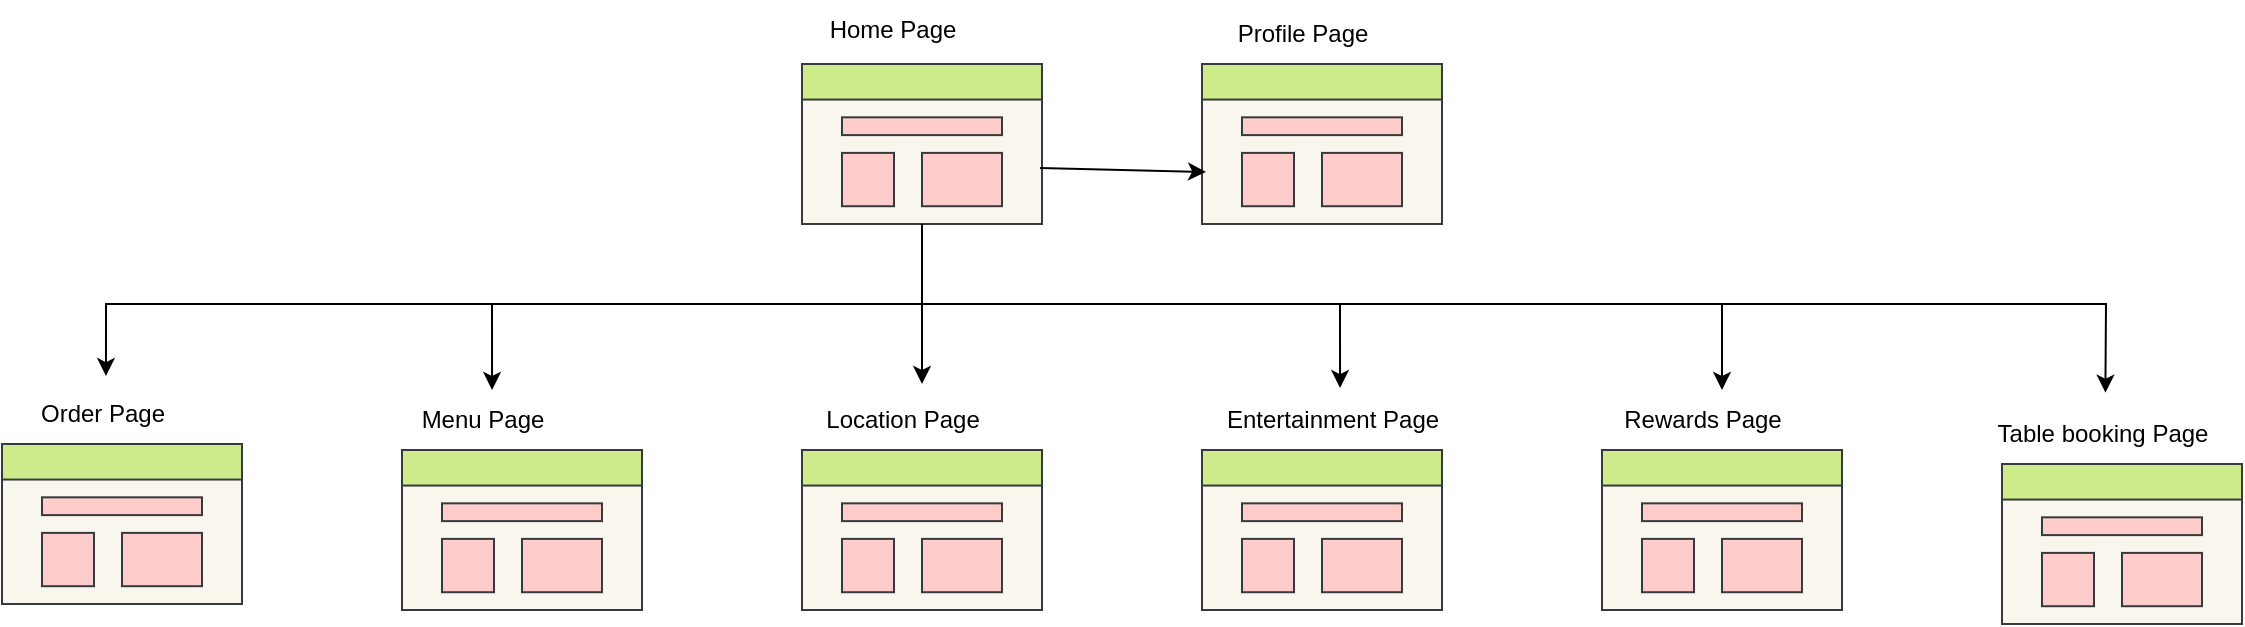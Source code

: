 <mxfile version="22.1.21" type="device">
  <diagram name="Page-1" id="hm3uyPrd8fNTFut98EQX">
    <mxGraphModel dx="2099" dy="797" grid="1" gridSize="10" guides="1" tooltips="1" connect="1" arrows="1" fold="1" page="1" pageScale="1" pageWidth="827" pageHeight="1169" math="0" shadow="0">
      <root>
        <mxCell id="0" />
        <mxCell id="1" parent="0" />
        <mxCell id="5V7c0qD0Mub0ROwJQTRY-9" value="" style="group" vertex="1" connectable="0" parent="1">
          <mxGeometry x="320" y="120" width="120" height="80" as="geometry" />
        </mxCell>
        <mxCell id="5V7c0qD0Mub0ROwJQTRY-2" value="" style="rounded=0;whiteSpace=wrap;html=1;fillColor=#f9f7ed;strokeColor=#36393d;" vertex="1" parent="5V7c0qD0Mub0ROwJQTRY-9">
          <mxGeometry width="120" height="80" as="geometry" />
        </mxCell>
        <mxCell id="5V7c0qD0Mub0ROwJQTRY-3" value="" style="rounded=0;whiteSpace=wrap;html=1;fillColor=#cdeb8b;strokeColor=#36393d;" vertex="1" parent="5V7c0qD0Mub0ROwJQTRY-9">
          <mxGeometry width="120" height="17.778" as="geometry" />
        </mxCell>
        <mxCell id="5V7c0qD0Mub0ROwJQTRY-4" value="" style="rounded=0;whiteSpace=wrap;html=1;fillColor=#ffcccc;strokeColor=#36393d;" vertex="1" parent="5V7c0qD0Mub0ROwJQTRY-9">
          <mxGeometry x="20" y="26.667" width="80" height="8.889" as="geometry" />
        </mxCell>
        <mxCell id="5V7c0qD0Mub0ROwJQTRY-5" value="" style="rounded=0;whiteSpace=wrap;html=1;fillColor=#ffcccc;strokeColor=#36393d;" vertex="1" parent="5V7c0qD0Mub0ROwJQTRY-9">
          <mxGeometry x="20" y="44.444" width="26" height="26.667" as="geometry" />
        </mxCell>
        <mxCell id="5V7c0qD0Mub0ROwJQTRY-8" value="" style="rounded=0;whiteSpace=wrap;html=1;fillColor=#ffcccc;strokeColor=#36393d;" vertex="1" parent="5V7c0qD0Mub0ROwJQTRY-9">
          <mxGeometry x="60" y="44.444" width="40" height="26.667" as="geometry" />
        </mxCell>
        <mxCell id="5V7c0qD0Mub0ROwJQTRY-16" value="" style="group" vertex="1" connectable="0" parent="1">
          <mxGeometry x="120" y="313" width="120" height="80" as="geometry" />
        </mxCell>
        <mxCell id="5V7c0qD0Mub0ROwJQTRY-17" value="" style="rounded=0;whiteSpace=wrap;html=1;fillColor=#f9f7ed;strokeColor=#36393d;" vertex="1" parent="5V7c0qD0Mub0ROwJQTRY-16">
          <mxGeometry width="120" height="80" as="geometry" />
        </mxCell>
        <mxCell id="5V7c0qD0Mub0ROwJQTRY-18" value="" style="rounded=0;whiteSpace=wrap;html=1;fillColor=#cdeb8b;strokeColor=#36393d;" vertex="1" parent="5V7c0qD0Mub0ROwJQTRY-16">
          <mxGeometry width="120" height="17.778" as="geometry" />
        </mxCell>
        <mxCell id="5V7c0qD0Mub0ROwJQTRY-19" value="" style="rounded=0;whiteSpace=wrap;html=1;fillColor=#ffcccc;strokeColor=#36393d;" vertex="1" parent="5V7c0qD0Mub0ROwJQTRY-16">
          <mxGeometry x="20" y="26.667" width="80" height="8.889" as="geometry" />
        </mxCell>
        <mxCell id="5V7c0qD0Mub0ROwJQTRY-20" value="" style="rounded=0;whiteSpace=wrap;html=1;fillColor=#ffcccc;strokeColor=#36393d;" vertex="1" parent="5V7c0qD0Mub0ROwJQTRY-16">
          <mxGeometry x="20" y="44.444" width="26" height="26.667" as="geometry" />
        </mxCell>
        <mxCell id="5V7c0qD0Mub0ROwJQTRY-21" value="" style="rounded=0;whiteSpace=wrap;html=1;fillColor=#ffcccc;strokeColor=#36393d;" vertex="1" parent="5V7c0qD0Mub0ROwJQTRY-16">
          <mxGeometry x="60" y="44.444" width="40" height="26.667" as="geometry" />
        </mxCell>
        <mxCell id="5V7c0qD0Mub0ROwJQTRY-22" value="Home Page" style="text;html=1;align=center;verticalAlign=middle;resizable=0;points=[];autosize=1;strokeColor=none;fillColor=none;" vertex="1" parent="1">
          <mxGeometry x="320" y="88" width="90" height="30" as="geometry" />
        </mxCell>
        <mxCell id="5V7c0qD0Mub0ROwJQTRY-23" value="Menu Page" style="text;html=1;align=center;verticalAlign=middle;resizable=0;points=[];autosize=1;strokeColor=none;fillColor=none;" vertex="1" parent="1">
          <mxGeometry x="120" y="283" width="80" height="30" as="geometry" />
        </mxCell>
        <mxCell id="5V7c0qD0Mub0ROwJQTRY-24" value="" style="group" vertex="1" connectable="0" parent="1">
          <mxGeometry x="320" y="313" width="120" height="80" as="geometry" />
        </mxCell>
        <mxCell id="5V7c0qD0Mub0ROwJQTRY-25" value="" style="rounded=0;whiteSpace=wrap;html=1;fillColor=#f9f7ed;strokeColor=#36393d;" vertex="1" parent="5V7c0qD0Mub0ROwJQTRY-24">
          <mxGeometry width="120" height="80" as="geometry" />
        </mxCell>
        <mxCell id="5V7c0qD0Mub0ROwJQTRY-26" value="" style="rounded=0;whiteSpace=wrap;html=1;fillColor=#cdeb8b;strokeColor=#36393d;" vertex="1" parent="5V7c0qD0Mub0ROwJQTRY-24">
          <mxGeometry width="120" height="17.778" as="geometry" />
        </mxCell>
        <mxCell id="5V7c0qD0Mub0ROwJQTRY-27" value="" style="rounded=0;whiteSpace=wrap;html=1;fillColor=#ffcccc;strokeColor=#36393d;" vertex="1" parent="5V7c0qD0Mub0ROwJQTRY-24">
          <mxGeometry x="20" y="26.667" width="80" height="8.889" as="geometry" />
        </mxCell>
        <mxCell id="5V7c0qD0Mub0ROwJQTRY-28" value="" style="rounded=0;whiteSpace=wrap;html=1;fillColor=#ffcccc;strokeColor=#36393d;" vertex="1" parent="5V7c0qD0Mub0ROwJQTRY-24">
          <mxGeometry x="20" y="44.444" width="26" height="26.667" as="geometry" />
        </mxCell>
        <mxCell id="5V7c0qD0Mub0ROwJQTRY-29" value="" style="rounded=0;whiteSpace=wrap;html=1;fillColor=#ffcccc;strokeColor=#36393d;" vertex="1" parent="5V7c0qD0Mub0ROwJQTRY-24">
          <mxGeometry x="60" y="44.444" width="40" height="26.667" as="geometry" />
        </mxCell>
        <mxCell id="5V7c0qD0Mub0ROwJQTRY-30" value="Location Page" style="text;html=1;align=center;verticalAlign=middle;resizable=0;points=[];autosize=1;strokeColor=none;fillColor=none;" vertex="1" parent="1">
          <mxGeometry x="320" y="283" width="100" height="30" as="geometry" />
        </mxCell>
        <mxCell id="5V7c0qD0Mub0ROwJQTRY-31" value="" style="group" vertex="1" connectable="0" parent="1">
          <mxGeometry x="520" y="120" width="120" height="80" as="geometry" />
        </mxCell>
        <mxCell id="5V7c0qD0Mub0ROwJQTRY-32" value="" style="rounded=0;whiteSpace=wrap;html=1;fillColor=#f9f7ed;strokeColor=#36393d;" vertex="1" parent="5V7c0qD0Mub0ROwJQTRY-31">
          <mxGeometry width="120" height="80" as="geometry" />
        </mxCell>
        <mxCell id="5V7c0qD0Mub0ROwJQTRY-33" value="" style="rounded=0;whiteSpace=wrap;html=1;fillColor=#cdeb8b;strokeColor=#36393d;" vertex="1" parent="5V7c0qD0Mub0ROwJQTRY-31">
          <mxGeometry width="120" height="17.778" as="geometry" />
        </mxCell>
        <mxCell id="5V7c0qD0Mub0ROwJQTRY-34" value="" style="rounded=0;whiteSpace=wrap;html=1;fillColor=#ffcccc;strokeColor=#36393d;" vertex="1" parent="5V7c0qD0Mub0ROwJQTRY-31">
          <mxGeometry x="20" y="26.667" width="80" height="8.889" as="geometry" />
        </mxCell>
        <mxCell id="5V7c0qD0Mub0ROwJQTRY-35" value="" style="rounded=0;whiteSpace=wrap;html=1;fillColor=#ffcccc;strokeColor=#36393d;" vertex="1" parent="5V7c0qD0Mub0ROwJQTRY-31">
          <mxGeometry x="20" y="44.444" width="26" height="26.667" as="geometry" />
        </mxCell>
        <mxCell id="5V7c0qD0Mub0ROwJQTRY-36" value="" style="rounded=0;whiteSpace=wrap;html=1;fillColor=#ffcccc;strokeColor=#36393d;" vertex="1" parent="5V7c0qD0Mub0ROwJQTRY-31">
          <mxGeometry x="60" y="44.444" width="40" height="26.667" as="geometry" />
        </mxCell>
        <mxCell id="5V7c0qD0Mub0ROwJQTRY-37" value="Profile Page" style="text;html=1;align=center;verticalAlign=middle;resizable=0;points=[];autosize=1;strokeColor=none;fillColor=none;" vertex="1" parent="1">
          <mxGeometry x="525" y="90" width="90" height="30" as="geometry" />
        </mxCell>
        <mxCell id="5V7c0qD0Mub0ROwJQTRY-38" value="" style="group" vertex="1" connectable="0" parent="1">
          <mxGeometry x="520" y="313" width="120" height="80" as="geometry" />
        </mxCell>
        <mxCell id="5V7c0qD0Mub0ROwJQTRY-39" value="" style="rounded=0;whiteSpace=wrap;html=1;fillColor=#f9f7ed;strokeColor=#36393d;" vertex="1" parent="5V7c0qD0Mub0ROwJQTRY-38">
          <mxGeometry width="120" height="80" as="geometry" />
        </mxCell>
        <mxCell id="5V7c0qD0Mub0ROwJQTRY-40" value="" style="rounded=0;whiteSpace=wrap;html=1;fillColor=#cdeb8b;strokeColor=#36393d;" vertex="1" parent="5V7c0qD0Mub0ROwJQTRY-38">
          <mxGeometry width="120" height="17.778" as="geometry" />
        </mxCell>
        <mxCell id="5V7c0qD0Mub0ROwJQTRY-41" value="" style="rounded=0;whiteSpace=wrap;html=1;fillColor=#ffcccc;strokeColor=#36393d;" vertex="1" parent="5V7c0qD0Mub0ROwJQTRY-38">
          <mxGeometry x="20" y="26.667" width="80" height="8.889" as="geometry" />
        </mxCell>
        <mxCell id="5V7c0qD0Mub0ROwJQTRY-42" value="" style="rounded=0;whiteSpace=wrap;html=1;fillColor=#ffcccc;strokeColor=#36393d;" vertex="1" parent="5V7c0qD0Mub0ROwJQTRY-38">
          <mxGeometry x="20" y="44.444" width="26" height="26.667" as="geometry" />
        </mxCell>
        <mxCell id="5V7c0qD0Mub0ROwJQTRY-43" value="" style="rounded=0;whiteSpace=wrap;html=1;fillColor=#ffcccc;strokeColor=#36393d;" vertex="1" parent="5V7c0qD0Mub0ROwJQTRY-38">
          <mxGeometry x="60" y="44.444" width="40" height="26.667" as="geometry" />
        </mxCell>
        <mxCell id="5V7c0qD0Mub0ROwJQTRY-44" value="Entertainment Page" style="text;html=1;align=center;verticalAlign=middle;resizable=0;points=[];autosize=1;strokeColor=none;fillColor=none;" vertex="1" parent="1">
          <mxGeometry x="520" y="283" width="130" height="30" as="geometry" />
        </mxCell>
        <mxCell id="5V7c0qD0Mub0ROwJQTRY-45" value="" style="group" vertex="1" connectable="0" parent="1">
          <mxGeometry x="720" y="313" width="120" height="80" as="geometry" />
        </mxCell>
        <mxCell id="5V7c0qD0Mub0ROwJQTRY-46" value="" style="rounded=0;whiteSpace=wrap;html=1;fillColor=#f9f7ed;strokeColor=#36393d;" vertex="1" parent="5V7c0qD0Mub0ROwJQTRY-45">
          <mxGeometry width="120" height="80" as="geometry" />
        </mxCell>
        <mxCell id="5V7c0qD0Mub0ROwJQTRY-47" value="" style="rounded=0;whiteSpace=wrap;html=1;fillColor=#cdeb8b;strokeColor=#36393d;" vertex="1" parent="5V7c0qD0Mub0ROwJQTRY-45">
          <mxGeometry width="120" height="17.778" as="geometry" />
        </mxCell>
        <mxCell id="5V7c0qD0Mub0ROwJQTRY-48" value="" style="rounded=0;whiteSpace=wrap;html=1;fillColor=#ffcccc;strokeColor=#36393d;" vertex="1" parent="5V7c0qD0Mub0ROwJQTRY-45">
          <mxGeometry x="20" y="26.667" width="80" height="8.889" as="geometry" />
        </mxCell>
        <mxCell id="5V7c0qD0Mub0ROwJQTRY-49" value="" style="rounded=0;whiteSpace=wrap;html=1;fillColor=#ffcccc;strokeColor=#36393d;" vertex="1" parent="5V7c0qD0Mub0ROwJQTRY-45">
          <mxGeometry x="20" y="44.444" width="26" height="26.667" as="geometry" />
        </mxCell>
        <mxCell id="5V7c0qD0Mub0ROwJQTRY-50" value="" style="rounded=0;whiteSpace=wrap;html=1;fillColor=#ffcccc;strokeColor=#36393d;" vertex="1" parent="5V7c0qD0Mub0ROwJQTRY-45">
          <mxGeometry x="60" y="44.444" width="40" height="26.667" as="geometry" />
        </mxCell>
        <mxCell id="5V7c0qD0Mub0ROwJQTRY-51" value="Rewards Page" style="text;html=1;align=center;verticalAlign=middle;resizable=0;points=[];autosize=1;strokeColor=none;fillColor=none;" vertex="1" parent="1">
          <mxGeometry x="720" y="283" width="100" height="30" as="geometry" />
        </mxCell>
        <mxCell id="5V7c0qD0Mub0ROwJQTRY-52" value="" style="endArrow=classic;html=1;rounded=0;exitX=0.5;exitY=1;exitDx=0;exitDy=0;" edge="1" parent="1" source="5V7c0qD0Mub0ROwJQTRY-2">
          <mxGeometry width="50" height="50" relative="1" as="geometry">
            <mxPoint x="430" y="283" as="sourcePoint" />
            <mxPoint x="380" y="280" as="targetPoint" />
          </mxGeometry>
        </mxCell>
        <mxCell id="5V7c0qD0Mub0ROwJQTRY-54" value="" style="endArrow=classic;html=1;rounded=0;entryX=0.563;entryY=0;entryDx=0;entryDy=0;entryPerimeter=0;exitX=0.5;exitY=1;exitDx=0;exitDy=0;" edge="1" parent="1" source="5V7c0qD0Mub0ROwJQTRY-2" target="5V7c0qD0Mub0ROwJQTRY-23">
          <mxGeometry width="50" height="50" relative="1" as="geometry">
            <mxPoint x="480" y="360" as="sourcePoint" />
            <mxPoint x="530" y="310" as="targetPoint" />
            <Array as="points">
              <mxPoint x="380" y="240" />
              <mxPoint x="165" y="240" />
            </Array>
          </mxGeometry>
        </mxCell>
        <mxCell id="5V7c0qD0Mub0ROwJQTRY-55" value="" style="endArrow=classic;html=1;rounded=0;entryX=0.531;entryY=-0.033;entryDx=0;entryDy=0;entryPerimeter=0;exitX=0.5;exitY=1;exitDx=0;exitDy=0;" edge="1" parent="1" source="5V7c0qD0Mub0ROwJQTRY-2" target="5V7c0qD0Mub0ROwJQTRY-44">
          <mxGeometry width="50" height="50" relative="1" as="geometry">
            <mxPoint x="480" y="360" as="sourcePoint" />
            <mxPoint x="530" y="310" as="targetPoint" />
            <Array as="points">
              <mxPoint x="380" y="240" />
              <mxPoint x="589" y="240" />
            </Array>
          </mxGeometry>
        </mxCell>
        <mxCell id="5V7c0qD0Mub0ROwJQTRY-56" value="" style="endArrow=classic;html=1;rounded=0;entryX=0.6;entryY=0;entryDx=0;entryDy=0;entryPerimeter=0;exitX=0.5;exitY=1;exitDx=0;exitDy=0;" edge="1" parent="1" source="5V7c0qD0Mub0ROwJQTRY-2" target="5V7c0qD0Mub0ROwJQTRY-51">
          <mxGeometry width="50" height="50" relative="1" as="geometry">
            <mxPoint x="480" y="360" as="sourcePoint" />
            <mxPoint x="530" y="310" as="targetPoint" />
            <Array as="points">
              <mxPoint x="380" y="240" />
              <mxPoint x="780" y="240" />
            </Array>
          </mxGeometry>
        </mxCell>
        <mxCell id="5V7c0qD0Mub0ROwJQTRY-57" value="" style="endArrow=classic;html=1;rounded=0;entryX=0.017;entryY=0.675;entryDx=0;entryDy=0;exitX=0.992;exitY=0.65;exitDx=0;exitDy=0;exitPerimeter=0;entryPerimeter=0;" edge="1" parent="1" source="5V7c0qD0Mub0ROwJQTRY-2" target="5V7c0qD0Mub0ROwJQTRY-32">
          <mxGeometry width="50" height="50" relative="1" as="geometry">
            <mxPoint x="480" y="360" as="sourcePoint" />
            <mxPoint x="530" y="310" as="targetPoint" />
          </mxGeometry>
        </mxCell>
        <mxCell id="5V7c0qD0Mub0ROwJQTRY-58" value="" style="group" vertex="1" connectable="0" parent="1">
          <mxGeometry x="-80" y="310" width="120" height="80" as="geometry" />
        </mxCell>
        <mxCell id="5V7c0qD0Mub0ROwJQTRY-59" value="" style="rounded=0;whiteSpace=wrap;html=1;fillColor=#f9f7ed;strokeColor=#36393d;" vertex="1" parent="5V7c0qD0Mub0ROwJQTRY-58">
          <mxGeometry width="120" height="80" as="geometry" />
        </mxCell>
        <mxCell id="5V7c0qD0Mub0ROwJQTRY-60" value="" style="rounded=0;whiteSpace=wrap;html=1;fillColor=#cdeb8b;strokeColor=#36393d;" vertex="1" parent="5V7c0qD0Mub0ROwJQTRY-58">
          <mxGeometry width="120" height="17.778" as="geometry" />
        </mxCell>
        <mxCell id="5V7c0qD0Mub0ROwJQTRY-61" value="" style="rounded=0;whiteSpace=wrap;html=1;fillColor=#ffcccc;strokeColor=#36393d;" vertex="1" parent="5V7c0qD0Mub0ROwJQTRY-58">
          <mxGeometry x="20" y="26.667" width="80" height="8.889" as="geometry" />
        </mxCell>
        <mxCell id="5V7c0qD0Mub0ROwJQTRY-62" value="" style="rounded=0;whiteSpace=wrap;html=1;fillColor=#ffcccc;strokeColor=#36393d;" vertex="1" parent="5V7c0qD0Mub0ROwJQTRY-58">
          <mxGeometry x="20" y="44.444" width="26" height="26.667" as="geometry" />
        </mxCell>
        <mxCell id="5V7c0qD0Mub0ROwJQTRY-63" value="" style="rounded=0;whiteSpace=wrap;html=1;fillColor=#ffcccc;strokeColor=#36393d;" vertex="1" parent="5V7c0qD0Mub0ROwJQTRY-58">
          <mxGeometry x="60" y="44.444" width="40" height="26.667" as="geometry" />
        </mxCell>
        <mxCell id="5V7c0qD0Mub0ROwJQTRY-64" value="Order Page" style="text;html=1;align=center;verticalAlign=middle;resizable=0;points=[];autosize=1;strokeColor=none;fillColor=none;" vertex="1" parent="1">
          <mxGeometry x="-75" y="280" width="90" height="30" as="geometry" />
        </mxCell>
        <mxCell id="5V7c0qD0Mub0ROwJQTRY-66" value="" style="endArrow=classic;html=1;rounded=0;entryX=0.522;entryY=-0.133;entryDx=0;entryDy=0;entryPerimeter=0;exitX=0.5;exitY=1;exitDx=0;exitDy=0;" edge="1" parent="1" source="5V7c0qD0Mub0ROwJQTRY-2" target="5V7c0qD0Mub0ROwJQTRY-64">
          <mxGeometry width="50" height="50" relative="1" as="geometry">
            <mxPoint x="-30" y="380" as="sourcePoint" />
            <mxPoint x="20" y="330" as="targetPoint" />
            <Array as="points">
              <mxPoint x="380" y="240" />
              <mxPoint x="-28" y="240" />
            </Array>
          </mxGeometry>
        </mxCell>
        <mxCell id="5V7c0qD0Mub0ROwJQTRY-68" value="" style="group" vertex="1" connectable="0" parent="1">
          <mxGeometry x="920" y="320" width="120" height="80" as="geometry" />
        </mxCell>
        <mxCell id="5V7c0qD0Mub0ROwJQTRY-69" value="" style="rounded=0;whiteSpace=wrap;html=1;fillColor=#f9f7ed;strokeColor=#36393d;" vertex="1" parent="5V7c0qD0Mub0ROwJQTRY-68">
          <mxGeometry width="120" height="80" as="geometry" />
        </mxCell>
        <mxCell id="5V7c0qD0Mub0ROwJQTRY-70" value="" style="rounded=0;whiteSpace=wrap;html=1;fillColor=#cdeb8b;strokeColor=#36393d;" vertex="1" parent="5V7c0qD0Mub0ROwJQTRY-68">
          <mxGeometry width="120" height="17.778" as="geometry" />
        </mxCell>
        <mxCell id="5V7c0qD0Mub0ROwJQTRY-71" value="" style="rounded=0;whiteSpace=wrap;html=1;fillColor=#ffcccc;strokeColor=#36393d;" vertex="1" parent="5V7c0qD0Mub0ROwJQTRY-68">
          <mxGeometry x="20" y="26.667" width="80" height="8.889" as="geometry" />
        </mxCell>
        <mxCell id="5V7c0qD0Mub0ROwJQTRY-72" value="" style="rounded=0;whiteSpace=wrap;html=1;fillColor=#ffcccc;strokeColor=#36393d;" vertex="1" parent="5V7c0qD0Mub0ROwJQTRY-68">
          <mxGeometry x="20" y="44.444" width="26" height="26.667" as="geometry" />
        </mxCell>
        <mxCell id="5V7c0qD0Mub0ROwJQTRY-73" value="" style="rounded=0;whiteSpace=wrap;html=1;fillColor=#ffcccc;strokeColor=#36393d;" vertex="1" parent="5V7c0qD0Mub0ROwJQTRY-68">
          <mxGeometry x="60" y="44.444" width="40" height="26.667" as="geometry" />
        </mxCell>
        <mxCell id="5V7c0qD0Mub0ROwJQTRY-74" value="Table booking Page" style="text;html=1;align=center;verticalAlign=middle;resizable=0;points=[];autosize=1;strokeColor=none;fillColor=none;" vertex="1" parent="1">
          <mxGeometry x="905" y="290" width="130" height="30" as="geometry" />
        </mxCell>
        <mxCell id="5V7c0qD0Mub0ROwJQTRY-75" value="" style="endArrow=classic;html=1;rounded=0;entryX=0.513;entryY=-0.189;entryDx=0;entryDy=0;entryPerimeter=0;exitX=0.5;exitY=1;exitDx=0;exitDy=0;" edge="1" parent="1" source="5V7c0qD0Mub0ROwJQTRY-2" target="5V7c0qD0Mub0ROwJQTRY-74">
          <mxGeometry width="50" height="50" relative="1" as="geometry">
            <mxPoint x="710" y="370" as="sourcePoint" />
            <mxPoint x="760" y="320" as="targetPoint" />
            <Array as="points">
              <mxPoint x="380" y="240" />
              <mxPoint x="972" y="240" />
            </Array>
          </mxGeometry>
        </mxCell>
      </root>
    </mxGraphModel>
  </diagram>
</mxfile>
